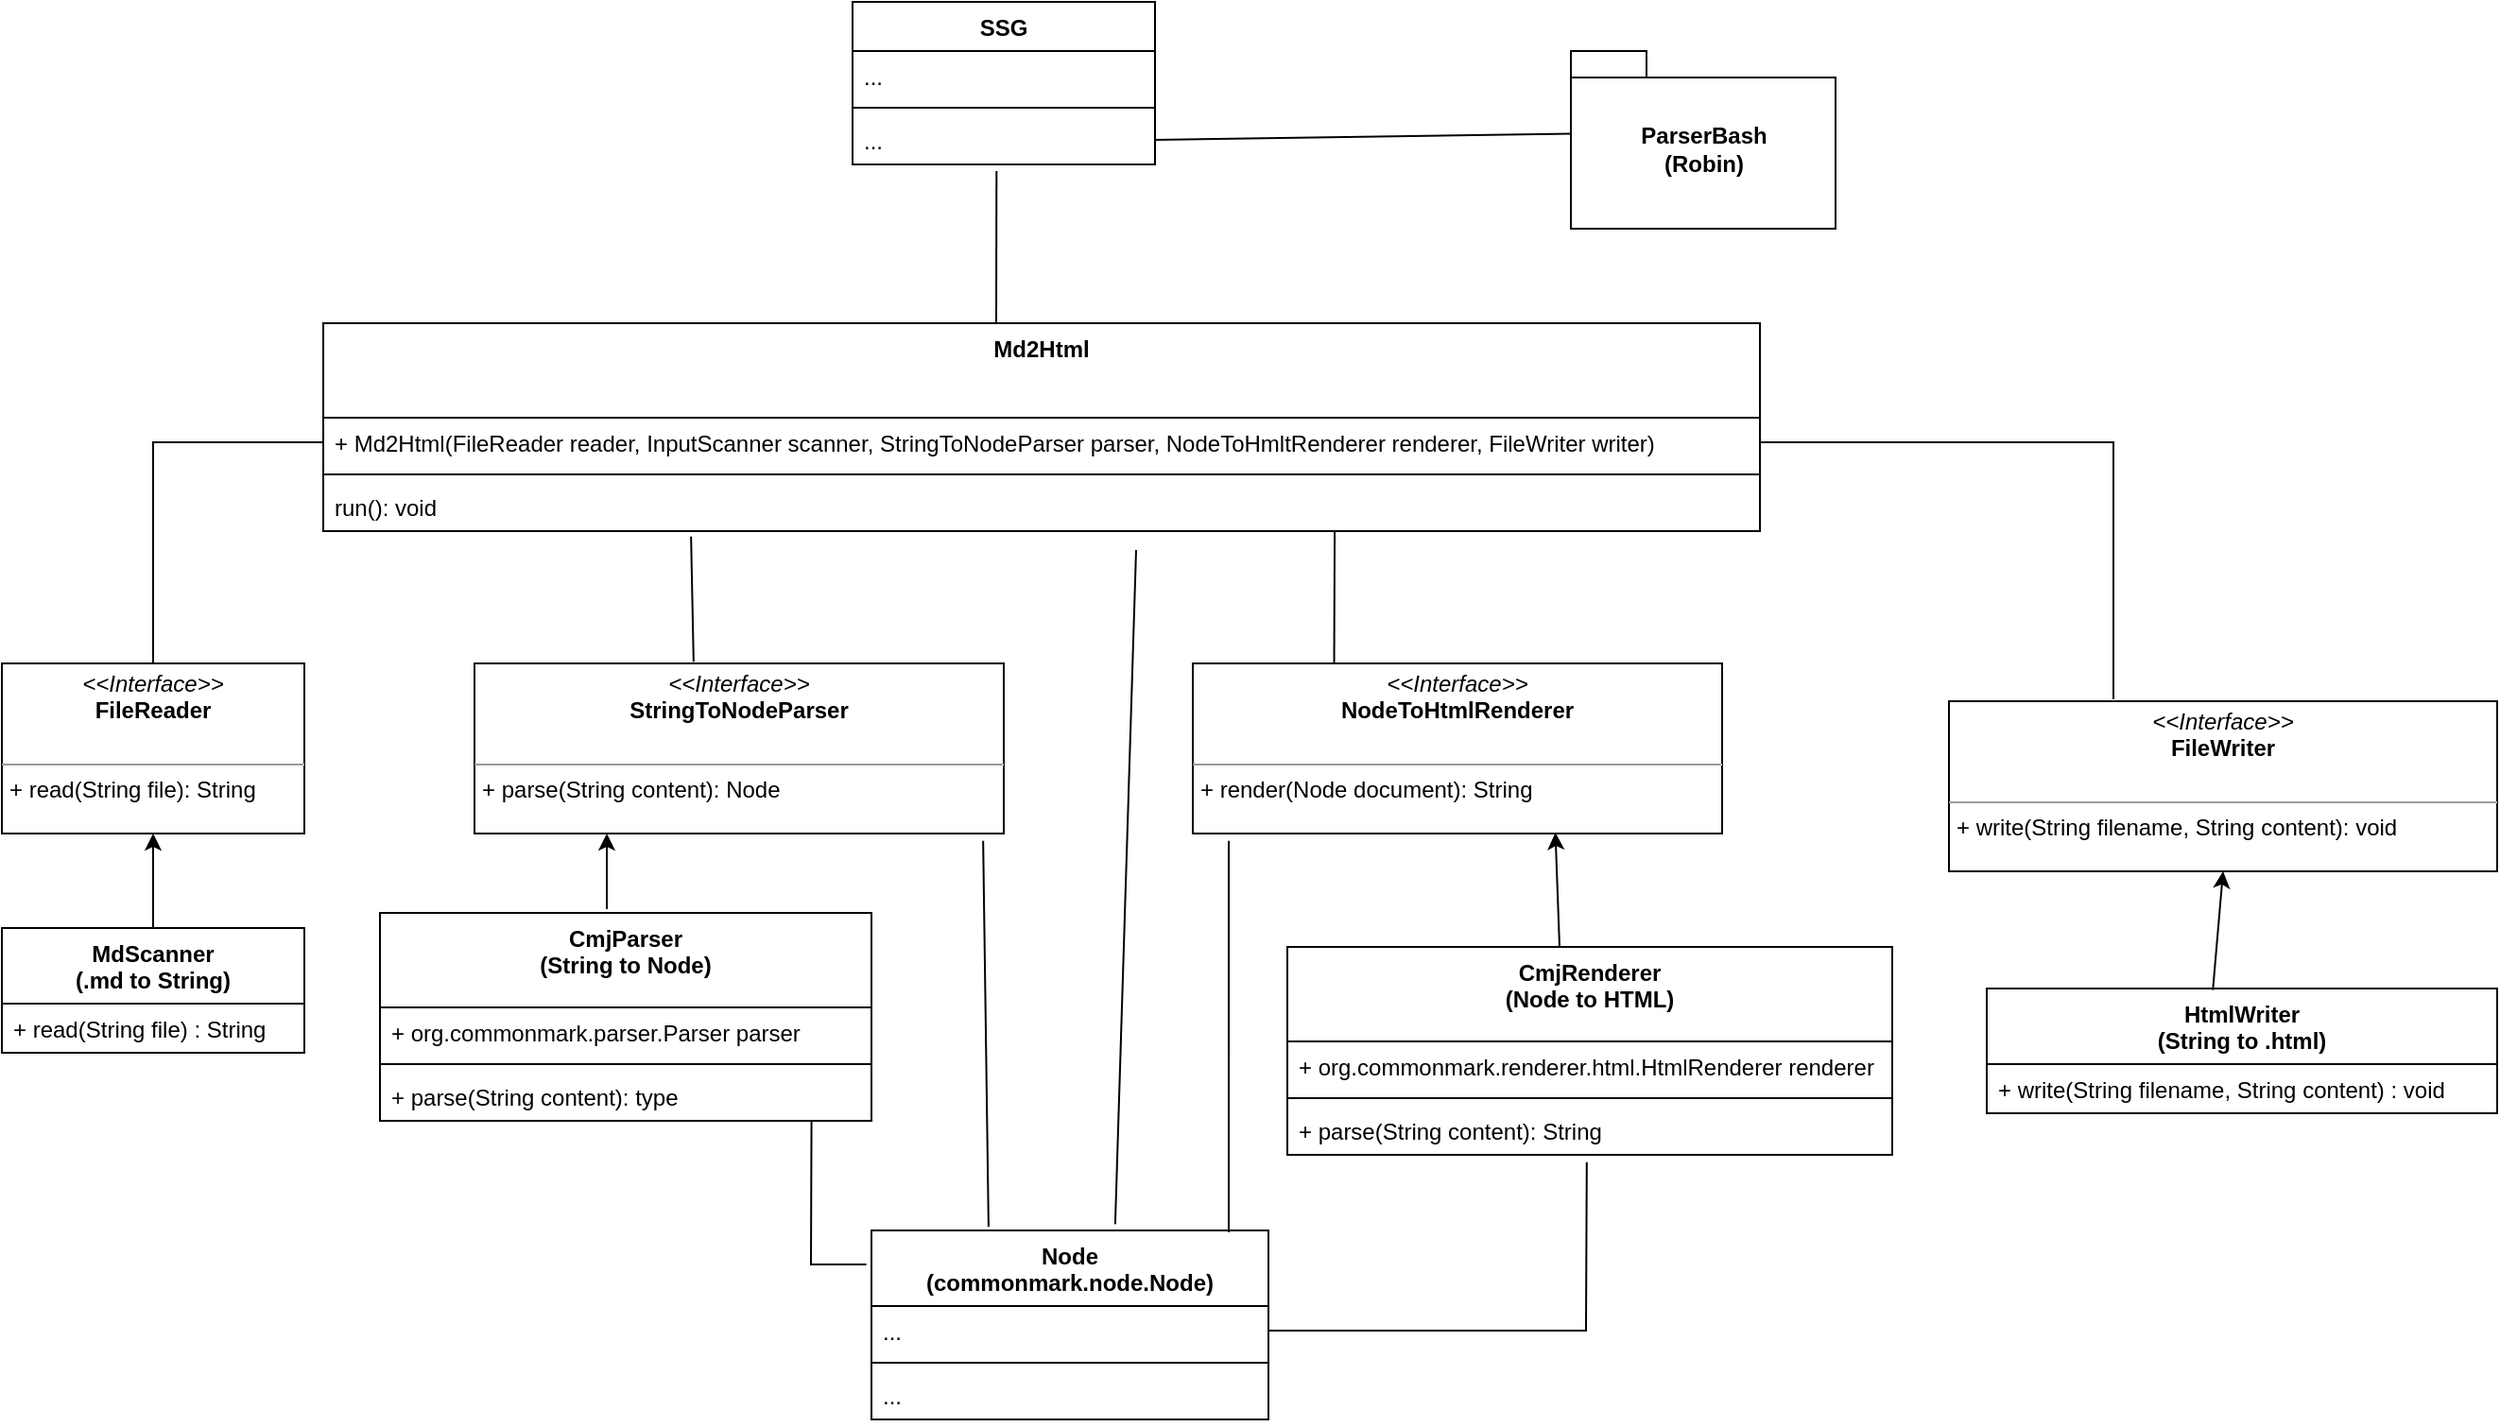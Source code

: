 <mxfile version="16.6.1" type="device"><diagram id="C5RBs43oDa-KdzZeNtuy" name="Page-1"><mxGraphModel dx="1455" dy="840" grid="1" gridSize="10" guides="1" tooltips="1" connect="1" arrows="1" fold="1" page="1" pageScale="1" pageWidth="1169" pageHeight="1654" math="0" shadow="0"><root><mxCell id="WIyWlLk6GJQsqaUBKTNV-0"/><mxCell id="WIyWlLk6GJQsqaUBKTNV-1" parent="WIyWlLk6GJQsqaUBKTNV-0"/><mxCell id="74W1C5DWHk5K_8JN1R8n-6" value="CmjParser&#xA;(String to Node)&#xA;" style="swimlane;fontStyle=1;align=center;verticalAlign=top;childLayout=stackLayout;horizontal=1;startSize=50;horizontalStack=0;resizeParent=1;resizeParentMax=0;resizeLast=0;collapsible=1;marginBottom=0;" vertex="1" parent="WIyWlLk6GJQsqaUBKTNV-1"><mxGeometry x="450" y="512" width="260" height="110" as="geometry"/></mxCell><mxCell id="74W1C5DWHk5K_8JN1R8n-7" value="+ org.commonmark.parser.Parser parser" style="text;strokeColor=none;fillColor=none;align=left;verticalAlign=top;spacingLeft=4;spacingRight=4;overflow=hidden;rotatable=0;points=[[0,0.5],[1,0.5]];portConstraint=eastwest;" vertex="1" parent="74W1C5DWHk5K_8JN1R8n-6"><mxGeometry y="50" width="260" height="26" as="geometry"/></mxCell><mxCell id="74W1C5DWHk5K_8JN1R8n-8" value="" style="line;strokeWidth=1;fillColor=none;align=left;verticalAlign=middle;spacingTop=-1;spacingLeft=3;spacingRight=3;rotatable=0;labelPosition=right;points=[];portConstraint=eastwest;" vertex="1" parent="74W1C5DWHk5K_8JN1R8n-6"><mxGeometry y="76" width="260" height="8" as="geometry"/></mxCell><mxCell id="74W1C5DWHk5K_8JN1R8n-9" value="+ parse(String content): type" style="text;strokeColor=none;fillColor=none;align=left;verticalAlign=top;spacingLeft=4;spacingRight=4;overflow=hidden;rotatable=0;points=[[0,0.5],[1,0.5]];portConstraint=eastwest;" vertex="1" parent="74W1C5DWHk5K_8JN1R8n-6"><mxGeometry y="84" width="260" height="26" as="geometry"/></mxCell><mxCell id="74W1C5DWHk5K_8JN1R8n-12" value="" style="endArrow=classic;html=1;rounded=0;entryX=0.25;entryY=1;entryDx=0;entryDy=0;" edge="1" parent="WIyWlLk6GJQsqaUBKTNV-1" target="74W1C5DWHk5K_8JN1R8n-13"><mxGeometry width="50" height="50" relative="1" as="geometry"><mxPoint x="570" y="510" as="sourcePoint"/><mxPoint x="580" y="472" as="targetPoint"/></mxGeometry></mxCell><mxCell id="74W1C5DWHk5K_8JN1R8n-13" value="&lt;p style=&quot;margin: 0px ; margin-top: 4px ; text-align: center&quot;&gt;&lt;i&gt;&amp;lt;&amp;lt;Interface&amp;gt;&amp;gt;&lt;/i&gt;&lt;br&gt;&lt;b&gt;StringToNodeParser&lt;/b&gt;&lt;br&gt;&lt;/p&gt;&lt;br&gt;&lt;hr size=&quot;1&quot;&gt;&lt;p style=&quot;margin: 0px ; margin-left: 4px&quot;&gt;+ parse(String content): Node&lt;br&gt;&lt;/p&gt;" style="verticalAlign=top;align=left;overflow=fill;fontSize=12;fontFamily=Helvetica;html=1;" vertex="1" parent="WIyWlLk6GJQsqaUBKTNV-1"><mxGeometry x="500" y="380" width="280" height="90" as="geometry"/></mxCell><mxCell id="74W1C5DWHk5K_8JN1R8n-14" style="edgeStyle=orthogonalEdgeStyle;rounded=0;orthogonalLoop=1;jettySize=auto;html=1;exitX=0.5;exitY=1;exitDx=0;exitDy=0;" edge="1" parent="WIyWlLk6GJQsqaUBKTNV-1" source="74W1C5DWHk5K_8JN1R8n-13" target="74W1C5DWHk5K_8JN1R8n-13"><mxGeometry relative="1" as="geometry"/></mxCell><mxCell id="74W1C5DWHk5K_8JN1R8n-42" value="" style="edgeStyle=orthogonalEdgeStyle;rounded=0;orthogonalLoop=1;jettySize=auto;html=1;" edge="1" parent="WIyWlLk6GJQsqaUBKTNV-1" source="74W1C5DWHk5K_8JN1R8n-15" target="74W1C5DWHk5K_8JN1R8n-40"><mxGeometry relative="1" as="geometry"/></mxCell><mxCell id="74W1C5DWHk5K_8JN1R8n-15" value="MdScanner&#xA;(.md to String)&#xA;" style="swimlane;fontStyle=1;align=center;verticalAlign=top;childLayout=stackLayout;horizontal=1;startSize=40;horizontalStack=0;resizeParent=1;resizeParentMax=0;resizeLast=0;collapsible=1;marginBottom=0;" vertex="1" parent="WIyWlLk6GJQsqaUBKTNV-1"><mxGeometry x="250" y="520" width="160" height="66" as="geometry"/></mxCell><mxCell id="74W1C5DWHk5K_8JN1R8n-18" value="+ read(String file) : String" style="text;strokeColor=none;fillColor=none;align=left;verticalAlign=top;spacingLeft=4;spacingRight=4;overflow=hidden;rotatable=0;points=[[0,0.5],[1,0.5]];portConstraint=eastwest;" vertex="1" parent="74W1C5DWHk5K_8JN1R8n-15"><mxGeometry y="40" width="160" height="26" as="geometry"/></mxCell><mxCell id="74W1C5DWHk5K_8JN1R8n-20" value="Node&#xA;(commonmark.node.Node)&#xA;" style="swimlane;fontStyle=1;align=center;verticalAlign=top;childLayout=stackLayout;horizontal=1;startSize=40;horizontalStack=0;resizeParent=1;resizeParentMax=0;resizeLast=0;collapsible=1;marginBottom=0;" vertex="1" parent="WIyWlLk6GJQsqaUBKTNV-1"><mxGeometry x="710" y="680" width="210" height="100" as="geometry"/></mxCell><mxCell id="74W1C5DWHk5K_8JN1R8n-21" value="..." style="text;strokeColor=none;fillColor=none;align=left;verticalAlign=top;spacingLeft=4;spacingRight=4;overflow=hidden;rotatable=0;points=[[0,0.5],[1,0.5]];portConstraint=eastwest;" vertex="1" parent="74W1C5DWHk5K_8JN1R8n-20"><mxGeometry y="40" width="210" height="26" as="geometry"/></mxCell><mxCell id="74W1C5DWHk5K_8JN1R8n-22" value="" style="line;strokeWidth=1;fillColor=none;align=left;verticalAlign=middle;spacingTop=-1;spacingLeft=3;spacingRight=3;rotatable=0;labelPosition=right;points=[];portConstraint=eastwest;" vertex="1" parent="74W1C5DWHk5K_8JN1R8n-20"><mxGeometry y="66" width="210" height="8" as="geometry"/></mxCell><mxCell id="74W1C5DWHk5K_8JN1R8n-23" value="..." style="text;strokeColor=none;fillColor=none;align=left;verticalAlign=top;spacingLeft=4;spacingRight=4;overflow=hidden;rotatable=0;points=[[0,0.5],[1,0.5]];portConstraint=eastwest;" vertex="1" parent="74W1C5DWHk5K_8JN1R8n-20"><mxGeometry y="74" width="210" height="26" as="geometry"/></mxCell><mxCell id="74W1C5DWHk5K_8JN1R8n-24" value="Md2Html" style="swimlane;fontStyle=1;align=center;verticalAlign=top;childLayout=stackLayout;horizontal=1;startSize=50;horizontalStack=0;resizeParent=1;resizeParentMax=0;resizeLast=0;collapsible=1;marginBottom=0;" vertex="1" parent="WIyWlLk6GJQsqaUBKTNV-1"><mxGeometry x="420" y="200" width="760" height="110" as="geometry"/></mxCell><mxCell id="74W1C5DWHk5K_8JN1R8n-25" value="+ Md2Html(FileReader reader, InputScanner scanner, StringToNodeParser parser, NodeToHmltRenderer renderer, FileWriter writer)" style="text;strokeColor=none;fillColor=none;align=left;verticalAlign=top;spacingLeft=4;spacingRight=4;overflow=hidden;rotatable=0;points=[[0,0.5],[1,0.5]];portConstraint=eastwest;" vertex="1" parent="74W1C5DWHk5K_8JN1R8n-24"><mxGeometry y="50" width="760" height="26" as="geometry"/></mxCell><mxCell id="74W1C5DWHk5K_8JN1R8n-26" value="" style="line;strokeWidth=1;fillColor=none;align=left;verticalAlign=middle;spacingTop=-1;spacingLeft=3;spacingRight=3;rotatable=0;labelPosition=right;points=[];portConstraint=eastwest;" vertex="1" parent="74W1C5DWHk5K_8JN1R8n-24"><mxGeometry y="76" width="760" height="8" as="geometry"/></mxCell><mxCell id="74W1C5DWHk5K_8JN1R8n-27" value="run(): void" style="text;strokeColor=none;fillColor=none;align=left;verticalAlign=top;spacingLeft=4;spacingRight=4;overflow=hidden;rotatable=0;points=[[0,0.5],[1,0.5]];portConstraint=eastwest;" vertex="1" parent="74W1C5DWHk5K_8JN1R8n-24"><mxGeometry y="84" width="760" height="26" as="geometry"/></mxCell><mxCell id="74W1C5DWHk5K_8JN1R8n-28" value="" style="endArrow=none;html=1;rounded=0;exitX=0.295;exitY=-0.019;exitDx=0;exitDy=0;exitPerimeter=0;entryX=0.961;entryY=1.043;entryDx=0;entryDy=0;entryPerimeter=0;" edge="1" parent="WIyWlLk6GJQsqaUBKTNV-1" source="74W1C5DWHk5K_8JN1R8n-20" target="74W1C5DWHk5K_8JN1R8n-13"><mxGeometry width="50" height="50" relative="1" as="geometry"><mxPoint x="769" y="720" as="sourcePoint"/><mxPoint x="769" y="500" as="targetPoint"/></mxGeometry></mxCell><mxCell id="74W1C5DWHk5K_8JN1R8n-29" value="" style="endArrow=none;html=1;rounded=0;entryX=0.878;entryY=1.017;entryDx=0;entryDy=0;entryPerimeter=0;exitX=-0.013;exitY=0.18;exitDx=0;exitDy=0;exitPerimeter=0;" edge="1" parent="WIyWlLk6GJQsqaUBKTNV-1" source="74W1C5DWHk5K_8JN1R8n-20" target="74W1C5DWHk5K_8JN1R8n-9"><mxGeometry width="50" height="50" relative="1" as="geometry"><mxPoint x="760" y="610" as="sourcePoint"/><mxPoint x="810" y="560" as="targetPoint"/><Array as="points"><mxPoint x="678" y="698"/></Array></mxGeometry></mxCell><mxCell id="74W1C5DWHk5K_8JN1R8n-30" value="&lt;p style=&quot;margin: 0px ; margin-top: 4px ; text-align: center&quot;&gt;&lt;i&gt;&amp;lt;&amp;lt;Interface&amp;gt;&amp;gt;&lt;/i&gt;&lt;br&gt;&lt;b&gt;NodeToHtmlRenderer&lt;/b&gt;&lt;br&gt;&lt;/p&gt;&lt;br&gt;&lt;hr size=&quot;1&quot;&gt;&lt;p style=&quot;margin: 0px ; margin-left: 4px&quot;&gt;+ render(Node document): String&lt;br&gt;&lt;/p&gt;" style="verticalAlign=top;align=left;overflow=fill;fontSize=12;fontFamily=Helvetica;html=1;" vertex="1" parent="WIyWlLk6GJQsqaUBKTNV-1"><mxGeometry x="880" y="380" width="280" height="90" as="geometry"/></mxCell><mxCell id="74W1C5DWHk5K_8JN1R8n-31" value="CmjRenderer&#xA;(Node to HTML)&#xA;" style="swimlane;fontStyle=1;align=center;verticalAlign=top;childLayout=stackLayout;horizontal=1;startSize=50;horizontalStack=0;resizeParent=1;resizeParentMax=0;resizeLast=0;collapsible=1;marginBottom=0;" vertex="1" parent="WIyWlLk6GJQsqaUBKTNV-1"><mxGeometry x="930" y="530" width="320" height="110" as="geometry"/></mxCell><mxCell id="74W1C5DWHk5K_8JN1R8n-32" value="+ org.commonmark.renderer.html.HtmlRenderer renderer" style="text;strokeColor=none;fillColor=none;align=left;verticalAlign=top;spacingLeft=4;spacingRight=4;overflow=hidden;rotatable=0;points=[[0,0.5],[1,0.5]];portConstraint=eastwest;" vertex="1" parent="74W1C5DWHk5K_8JN1R8n-31"><mxGeometry y="50" width="320" height="26" as="geometry"/></mxCell><mxCell id="74W1C5DWHk5K_8JN1R8n-33" value="" style="line;strokeWidth=1;fillColor=none;align=left;verticalAlign=middle;spacingTop=-1;spacingLeft=3;spacingRight=3;rotatable=0;labelPosition=right;points=[];portConstraint=eastwest;" vertex="1" parent="74W1C5DWHk5K_8JN1R8n-31"><mxGeometry y="76" width="320" height="8" as="geometry"/></mxCell><mxCell id="74W1C5DWHk5K_8JN1R8n-34" value="+ parse(String content): String" style="text;strokeColor=none;fillColor=none;align=left;verticalAlign=top;spacingLeft=4;spacingRight=4;overflow=hidden;rotatable=0;points=[[0,0.5],[1,0.5]];portConstraint=eastwest;" vertex="1" parent="74W1C5DWHk5K_8JN1R8n-31"><mxGeometry y="84" width="320" height="26" as="geometry"/></mxCell><mxCell id="74W1C5DWHk5K_8JN1R8n-35" value="" style="endArrow=classic;html=1;rounded=0;exitX=0.45;exitY=0;exitDx=0;exitDy=0;entryX=0.685;entryY=0.995;entryDx=0;entryDy=0;exitPerimeter=0;entryPerimeter=0;" edge="1" parent="WIyWlLk6GJQsqaUBKTNV-1" source="74W1C5DWHk5K_8JN1R8n-31" target="74W1C5DWHk5K_8JN1R8n-30"><mxGeometry width="50" height="50" relative="1" as="geometry"><mxPoint x="578" y="522" as="sourcePoint"/><mxPoint x="578" y="482" as="targetPoint"/></mxGeometry></mxCell><mxCell id="74W1C5DWHk5K_8JN1R8n-38" value="" style="endArrow=none;html=1;rounded=0;entryX=0.068;entryY=1.043;entryDx=0;entryDy=0;entryPerimeter=0;exitX=0.9;exitY=0.01;exitDx=0;exitDy=0;exitPerimeter=0;" edge="1" parent="WIyWlLk6GJQsqaUBKTNV-1" source="74W1C5DWHk5K_8JN1R8n-20" target="74W1C5DWHk5K_8JN1R8n-30"><mxGeometry width="50" height="50" relative="1" as="geometry"><mxPoint x="899" y="720" as="sourcePoint"/><mxPoint x="810" y="510" as="targetPoint"/></mxGeometry></mxCell><mxCell id="74W1C5DWHk5K_8JN1R8n-39" value="" style="endArrow=none;html=1;rounded=0;exitX=1;exitY=0.5;exitDx=0;exitDy=0;entryX=0.495;entryY=1.148;entryDx=0;entryDy=0;entryPerimeter=0;" edge="1" parent="WIyWlLk6GJQsqaUBKTNV-1" source="74W1C5DWHk5K_8JN1R8n-21" target="74W1C5DWHk5K_8JN1R8n-34"><mxGeometry width="50" height="50" relative="1" as="geometry"><mxPoint x="760" y="560" as="sourcePoint"/><mxPoint x="1030" y="650" as="targetPoint"/><Array as="points"><mxPoint x="1088" y="733"/></Array></mxGeometry></mxCell><mxCell id="74W1C5DWHk5K_8JN1R8n-40" value="&lt;p style=&quot;margin: 0px ; margin-top: 4px ; text-align: center&quot;&gt;&lt;i&gt;&amp;lt;&amp;lt;Interface&amp;gt;&amp;gt;&lt;/i&gt;&lt;br&gt;&lt;b&gt;FileReader&lt;/b&gt;&lt;br&gt;&lt;/p&gt;&lt;br&gt;&lt;hr size=&quot;1&quot;&gt;&lt;p style=&quot;margin: 0px ; margin-left: 4px&quot;&gt;+ read(String file): String&lt;br&gt;&lt;/p&gt;" style="verticalAlign=top;align=left;overflow=fill;fontSize=12;fontFamily=Helvetica;html=1;" vertex="1" parent="WIyWlLk6GJQsqaUBKTNV-1"><mxGeometry x="250" y="380" width="160" height="90" as="geometry"/></mxCell><mxCell id="74W1C5DWHk5K_8JN1R8n-41" value="" style="endArrow=none;html=1;rounded=0;exitX=0.614;exitY=-0.033;exitDx=0;exitDy=0;exitPerimeter=0;" edge="1" parent="WIyWlLk6GJQsqaUBKTNV-1" source="74W1C5DWHk5K_8JN1R8n-20"><mxGeometry width="50" height="50" relative="1" as="geometry"><mxPoint x="760" y="560" as="sourcePoint"/><mxPoint x="850" y="320" as="targetPoint"/></mxGeometry></mxCell><mxCell id="74W1C5DWHk5K_8JN1R8n-45" value="SSG" style="swimlane;fontStyle=1;align=center;verticalAlign=top;childLayout=stackLayout;horizontal=1;startSize=26;horizontalStack=0;resizeParent=1;resizeParentMax=0;resizeLast=0;collapsible=1;marginBottom=0;" vertex="1" parent="WIyWlLk6GJQsqaUBKTNV-1"><mxGeometry x="700" y="30" width="160" height="86" as="geometry"/></mxCell><mxCell id="74W1C5DWHk5K_8JN1R8n-46" value="..." style="text;strokeColor=none;fillColor=none;align=left;verticalAlign=top;spacingLeft=4;spacingRight=4;overflow=hidden;rotatable=0;points=[[0,0.5],[1,0.5]];portConstraint=eastwest;" vertex="1" parent="74W1C5DWHk5K_8JN1R8n-45"><mxGeometry y="26" width="160" height="26" as="geometry"/></mxCell><mxCell id="74W1C5DWHk5K_8JN1R8n-47" value="" style="line;strokeWidth=1;fillColor=none;align=left;verticalAlign=middle;spacingTop=-1;spacingLeft=3;spacingRight=3;rotatable=0;labelPosition=right;points=[];portConstraint=eastwest;" vertex="1" parent="74W1C5DWHk5K_8JN1R8n-45"><mxGeometry y="52" width="160" height="8" as="geometry"/></mxCell><mxCell id="74W1C5DWHk5K_8JN1R8n-48" value="..." style="text;strokeColor=none;fillColor=none;align=left;verticalAlign=top;spacingLeft=4;spacingRight=4;overflow=hidden;rotatable=0;points=[[0,0.5],[1,0.5]];portConstraint=eastwest;" vertex="1" parent="74W1C5DWHk5K_8JN1R8n-45"><mxGeometry y="60" width="160" height="26" as="geometry"/></mxCell><mxCell id="74W1C5DWHk5K_8JN1R8n-49" value="" style="endArrow=none;html=1;rounded=0;entryX=0.476;entryY=1.137;entryDx=0;entryDy=0;entryPerimeter=0;" edge="1" parent="WIyWlLk6GJQsqaUBKTNV-1" target="74W1C5DWHk5K_8JN1R8n-48"><mxGeometry width="50" height="50" relative="1" as="geometry"><mxPoint x="776" y="200" as="sourcePoint"/><mxPoint x="850" y="310" as="targetPoint"/></mxGeometry></mxCell><mxCell id="74W1C5DWHk5K_8JN1R8n-50" value="&lt;div&gt;ParserBash&lt;/div&gt;&lt;div&gt;(Robin)&lt;br&gt;&lt;/div&gt;" style="shape=folder;fontStyle=1;spacingTop=10;tabWidth=40;tabHeight=14;tabPosition=left;html=1;" vertex="1" parent="WIyWlLk6GJQsqaUBKTNV-1"><mxGeometry x="1080" y="56" width="140" height="94" as="geometry"/></mxCell><mxCell id="74W1C5DWHk5K_8JN1R8n-52" value="" style="endArrow=none;html=1;rounded=0;exitX=1;exitY=0.5;exitDx=0;exitDy=0;entryX=0;entryY=0.466;entryDx=0;entryDy=0;entryPerimeter=0;" edge="1" parent="WIyWlLk6GJQsqaUBKTNV-1" source="74W1C5DWHk5K_8JN1R8n-48" target="74W1C5DWHk5K_8JN1R8n-50"><mxGeometry width="50" height="50" relative="1" as="geometry"><mxPoint x="970" y="150" as="sourcePoint"/><mxPoint x="1020" y="100" as="targetPoint"/></mxGeometry></mxCell><mxCell id="74W1C5DWHk5K_8JN1R8n-55" value="" style="endArrow=none;html=1;rounded=0;entryX=0;entryY=0.5;entryDx=0;entryDy=0;exitX=0.5;exitY=0;exitDx=0;exitDy=0;" edge="1" parent="WIyWlLk6GJQsqaUBKTNV-1" source="74W1C5DWHk5K_8JN1R8n-40" target="74W1C5DWHk5K_8JN1R8n-25"><mxGeometry width="50" height="50" relative="1" as="geometry"><mxPoint x="870" y="480" as="sourcePoint"/><mxPoint x="920" y="430" as="targetPoint"/><Array as="points"><mxPoint x="330" y="263"/></Array></mxGeometry></mxCell><mxCell id="74W1C5DWHk5K_8JN1R8n-58" value="" style="endArrow=none;html=1;rounded=0;entryX=0.256;entryY=1.11;entryDx=0;entryDy=0;entryPerimeter=0;exitX=0.414;exitY=-0.01;exitDx=0;exitDy=0;exitPerimeter=0;" edge="1" parent="WIyWlLk6GJQsqaUBKTNV-1" source="74W1C5DWHk5K_8JN1R8n-13" target="74W1C5DWHk5K_8JN1R8n-27"><mxGeometry width="50" height="50" relative="1" as="geometry"><mxPoint x="870" y="480" as="sourcePoint"/><mxPoint x="620" y="320" as="targetPoint"/></mxGeometry></mxCell><mxCell id="74W1C5DWHk5K_8JN1R8n-59" value="" style="endArrow=none;html=1;rounded=0;entryX=0.704;entryY=1;entryDx=0;entryDy=0;entryPerimeter=0;exitX=0.267;exitY=0.003;exitDx=0;exitDy=0;exitPerimeter=0;" edge="1" parent="WIyWlLk6GJQsqaUBKTNV-1" source="74W1C5DWHk5K_8JN1R8n-30" target="74W1C5DWHk5K_8JN1R8n-27"><mxGeometry width="50" height="50" relative="1" as="geometry"><mxPoint x="950" y="370" as="sourcePoint"/><mxPoint x="920" y="430" as="targetPoint"/></mxGeometry></mxCell><mxCell id="74W1C5DWHk5K_8JN1R8n-60" value="&lt;p style=&quot;margin: 0px ; margin-top: 4px ; text-align: center&quot;&gt;&lt;i&gt;&amp;lt;&amp;lt;Interface&amp;gt;&amp;gt;&lt;/i&gt;&lt;br&gt;&lt;b&gt;FileWriter&lt;/b&gt;&lt;br&gt;&lt;/p&gt;&lt;br&gt;&lt;hr size=&quot;1&quot;&gt;&lt;p style=&quot;margin: 0px ; margin-left: 4px&quot;&gt;+ write(String filename, String content): void&lt;br&gt;&lt;/p&gt;" style="verticalAlign=top;align=left;overflow=fill;fontSize=12;fontFamily=Helvetica;html=1;" vertex="1" parent="WIyWlLk6GJQsqaUBKTNV-1"><mxGeometry x="1280" y="400" width="290" height="90" as="geometry"/></mxCell><mxCell id="74W1C5DWHk5K_8JN1R8n-63" value="HtmlWriter&#xA;(String to .html)&#xA;" style="swimlane;fontStyle=1;align=center;verticalAlign=top;childLayout=stackLayout;horizontal=1;startSize=40;horizontalStack=0;resizeParent=1;resizeParentMax=0;resizeLast=0;collapsible=1;marginBottom=0;" vertex="1" parent="WIyWlLk6GJQsqaUBKTNV-1"><mxGeometry x="1300" y="552" width="270" height="66" as="geometry"/></mxCell><mxCell id="74W1C5DWHk5K_8JN1R8n-64" value="+ write(String filename, String content) : void" style="text;strokeColor=none;fillColor=none;align=left;verticalAlign=top;spacingLeft=4;spacingRight=4;overflow=hidden;rotatable=0;points=[[0,0.5],[1,0.5]];portConstraint=eastwest;" vertex="1" parent="74W1C5DWHk5K_8JN1R8n-63"><mxGeometry y="40" width="270" height="26" as="geometry"/></mxCell><mxCell id="74W1C5DWHk5K_8JN1R8n-65" value="" style="endArrow=classic;html=1;rounded=0;entryX=0.5;entryY=1;entryDx=0;entryDy=0;exitX=0.443;exitY=0.012;exitDx=0;exitDy=0;exitPerimeter=0;" edge="1" parent="WIyWlLk6GJQsqaUBKTNV-1" source="74W1C5DWHk5K_8JN1R8n-63" target="74W1C5DWHk5K_8JN1R8n-60"><mxGeometry width="50" height="50" relative="1" as="geometry"><mxPoint x="1000" y="510" as="sourcePoint"/><mxPoint x="1050" y="460" as="targetPoint"/></mxGeometry></mxCell><mxCell id="74W1C5DWHk5K_8JN1R8n-66" value="" style="endArrow=none;html=1;rounded=0;entryX=0.3;entryY=-0.011;entryDx=0;entryDy=0;entryPerimeter=0;exitX=1;exitY=0.5;exitDx=0;exitDy=0;" edge="1" parent="WIyWlLk6GJQsqaUBKTNV-1" source="74W1C5DWHk5K_8JN1R8n-25" target="74W1C5DWHk5K_8JN1R8n-60"><mxGeometry width="50" height="50" relative="1" as="geometry"><mxPoint x="920" y="430" as="sourcePoint"/><mxPoint x="970" y="380" as="targetPoint"/><Array as="points"><mxPoint x="1367" y="263"/></Array></mxGeometry></mxCell></root></mxGraphModel></diagram></mxfile>